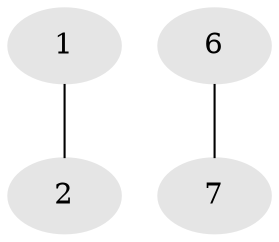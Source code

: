 // Generated by graph-tools (version 1.1) at 2025/46/02/15/25 05:46:28]
// undirected, 4 vertices, 2 edges
graph export_dot {
graph [start="1"]
  node [color=gray90,style=filled];
  1 [super="+3+8"];
  2 [super="+4+9+13"];
  6 [super="+5+10"];
  7 [super="+11+17"];
  1 -- 2;
  6 -- 7;
}
